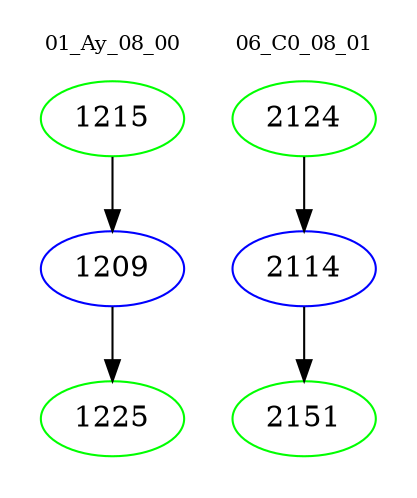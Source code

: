digraph{
subgraph cluster_0 {
color = white
label = "01_Ay_08_00";
fontsize=10;
T0_1215 [label="1215", color="green"]
T0_1215 -> T0_1209 [color="black"]
T0_1209 [label="1209", color="blue"]
T0_1209 -> T0_1225 [color="black"]
T0_1225 [label="1225", color="green"]
}
subgraph cluster_1 {
color = white
label = "06_C0_08_01";
fontsize=10;
T1_2124 [label="2124", color="green"]
T1_2124 -> T1_2114 [color="black"]
T1_2114 [label="2114", color="blue"]
T1_2114 -> T1_2151 [color="black"]
T1_2151 [label="2151", color="green"]
}
}
